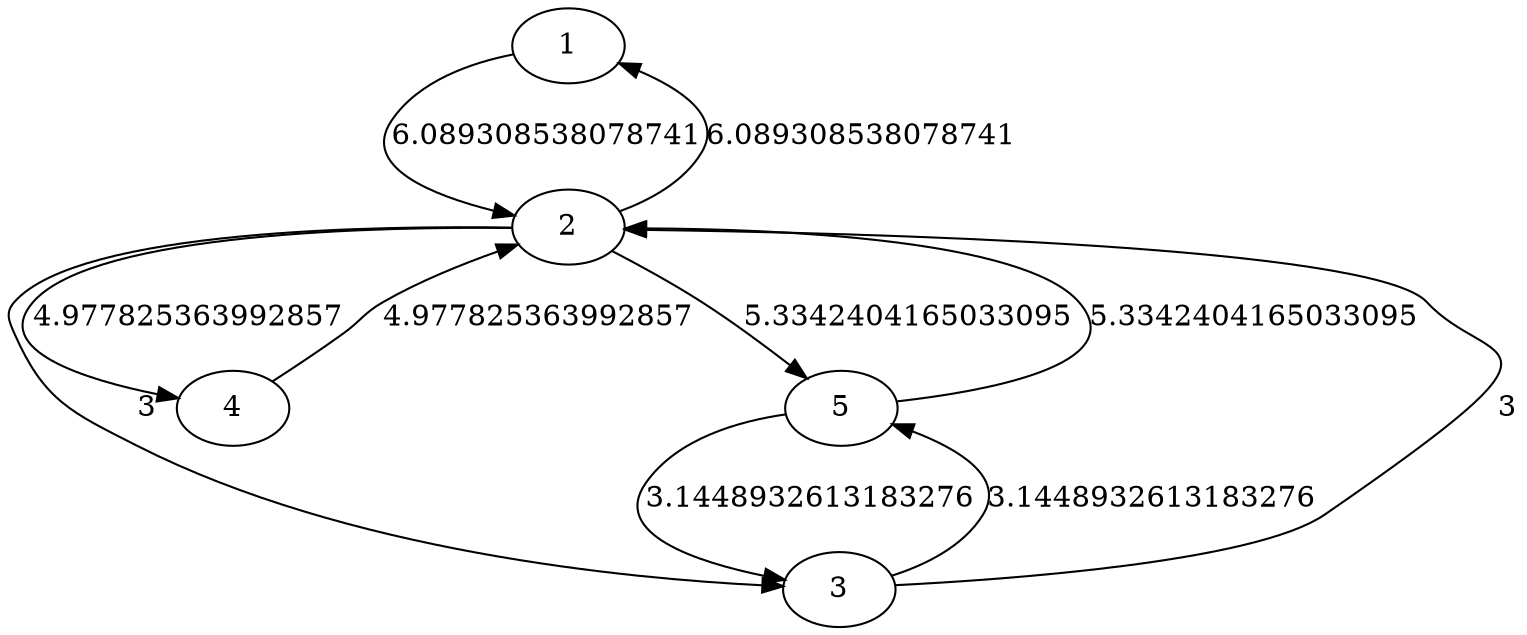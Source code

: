 digraph {
1->2 [label=6.089308538078741]
2->1 [label=6.089308538078741]
2->3 [label=3]
3->2 [label=3]
2->4 [label=4.977825363992857]
4->2 [label=4.977825363992857]
2->5 [label=5.3342404165033095]
5->2 [label=5.3342404165033095]
3->5 [label=3.1448932613183276]
5->3 [label=3.1448932613183276]

}